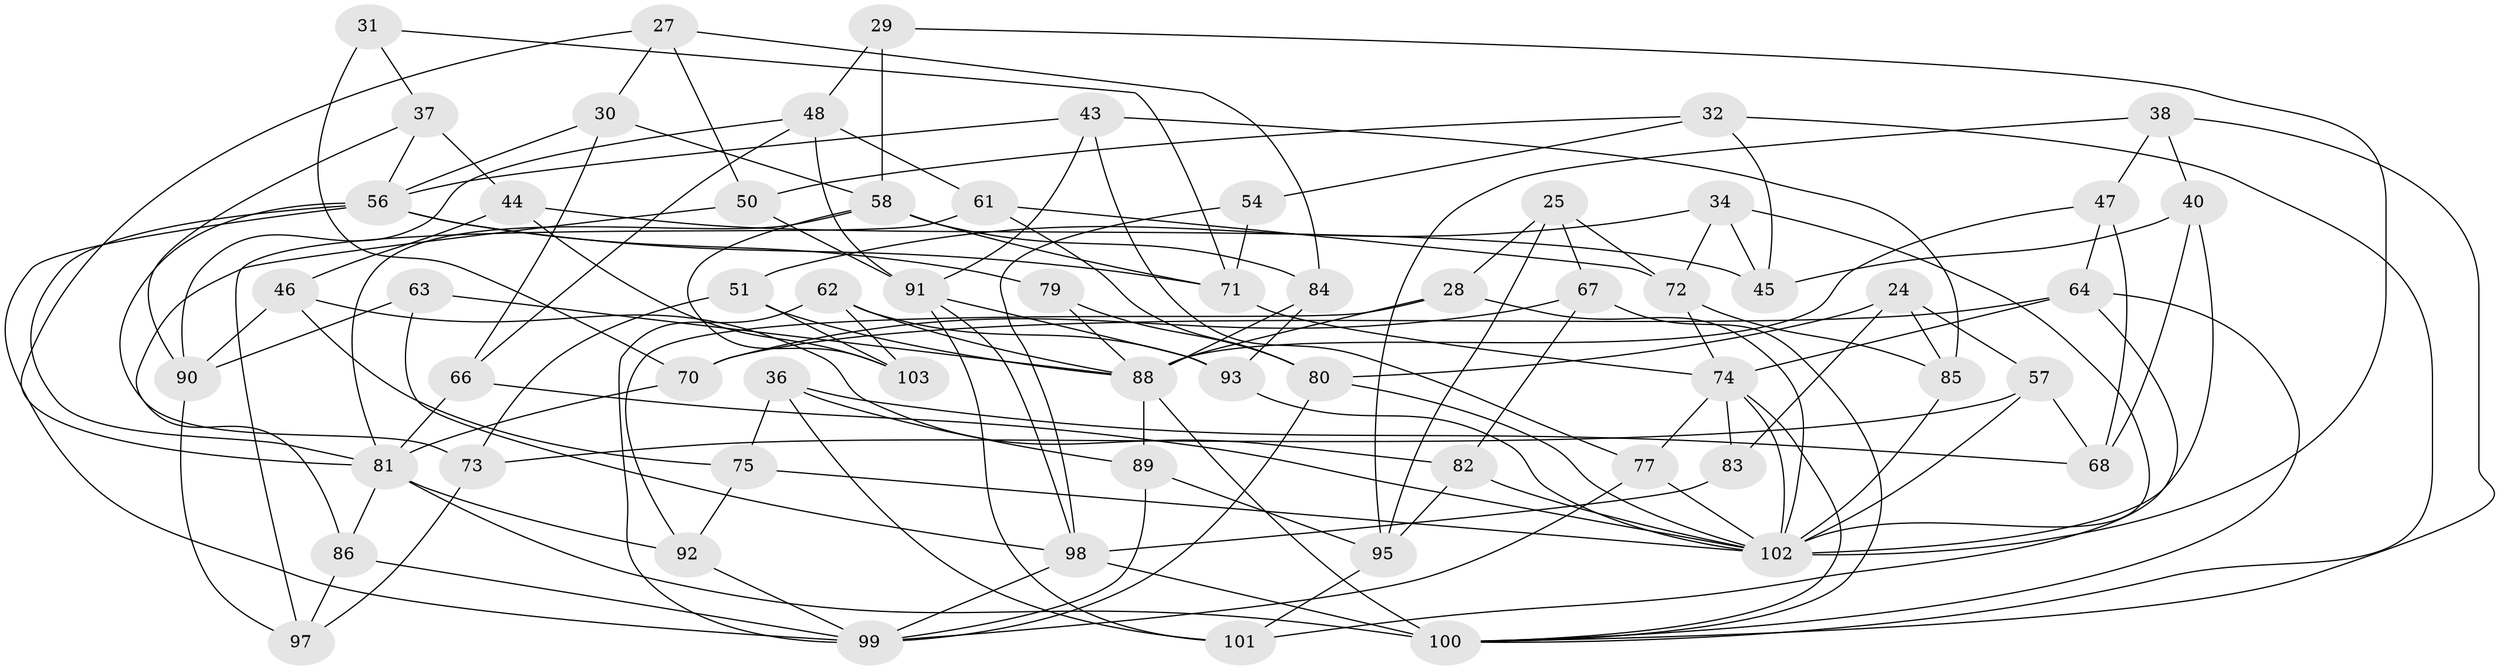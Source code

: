 // original degree distribution, {4: 1.0}
// Generated by graph-tools (version 1.1) at 2025/02/03/04/25 22:02:42]
// undirected, 61 vertices, 142 edges
graph export_dot {
graph [start="1"]
  node [color=gray90,style=filled];
  24 [super="+17"];
  25 [super="+6"];
  27;
  28;
  29;
  30;
  31;
  32;
  34;
  36;
  37;
  38;
  40;
  43;
  44;
  45;
  46;
  47;
  48 [super="+39"];
  50;
  51;
  54;
  56 [super="+12+26"];
  57 [super="+33"];
  58 [super="+19+21"];
  61;
  62;
  63;
  64 [super="+16+42"];
  66 [super="+59"];
  67;
  68;
  70 [super="+15"];
  71 [super="+41"];
  72 [super="+2"];
  73;
  74 [super="+23+35"];
  75;
  77;
  79;
  80 [super="+78"];
  81 [super="+4+60+49"];
  82;
  83;
  84;
  85;
  86;
  88 [super="+3+53+87"];
  89;
  90 [super="+8"];
  91 [super="+5+22"];
  92;
  93;
  95 [super="+13"];
  97;
  98 [super="+65"];
  99 [super="+20+76"];
  100 [super="+96+69"];
  101 [super="+94"];
  102 [super="+18+52"];
  103;
  24 -- 85;
  24 -- 80;
  24 -- 83 [weight=2];
  24 -- 57 [weight=2];
  25 -- 67;
  25 -- 72 [weight=2];
  25 -- 95 [weight=2];
  25 -- 28;
  27 -- 50;
  27 -- 84;
  27 -- 30;
  27 -- 81;
  28 -- 92;
  28 -- 88;
  28 -- 102;
  29 -- 48;
  29 -- 102;
  29 -- 58 [weight=2];
  30 -- 56;
  30 -- 66;
  30 -- 58;
  31 -- 37;
  31 -- 70 [weight=2];
  31 -- 71;
  32 -- 45;
  32 -- 54;
  32 -- 50;
  32 -- 100;
  34 -- 45;
  34 -- 51;
  34 -- 102;
  34 -- 72;
  36 -- 101;
  36 -- 75;
  36 -- 89;
  36 -- 68;
  37 -- 44;
  37 -- 90;
  37 -- 56;
  38 -- 47;
  38 -- 40;
  38 -- 100;
  38 -- 95;
  40 -- 68;
  40 -- 45;
  40 -- 102;
  43 -- 85;
  43 -- 56;
  43 -- 77;
  43 -- 91;
  44 -- 46;
  44 -- 103;
  44 -- 45;
  46 -- 90;
  46 -- 82;
  46 -- 75;
  47 -- 68;
  47 -- 64;
  47 -- 88;
  48 -- 61;
  48 -- 91 [weight=2];
  48 -- 66;
  48 -- 90;
  50 -- 86;
  50 -- 91;
  51 -- 103;
  51 -- 73;
  51 -- 88;
  54 -- 71 [weight=2];
  54 -- 98;
  56 -- 81;
  56 -- 79;
  56 -- 73;
  56 -- 71;
  56 -- 99;
  57 -- 68;
  57 -- 73;
  57 -- 102 [weight=2];
  58 -- 84;
  58 -- 71;
  58 -- 81 [weight=2];
  58 -- 103;
  61 -- 72;
  61 -- 97;
  61 -- 80;
  62 -- 93;
  62 -- 99;
  62 -- 103;
  62 -- 88;
  63 -- 88;
  63 -- 90 [weight=2];
  63 -- 98;
  64 -- 100 [weight=2];
  64 -- 101 [weight=2];
  64 -- 70 [weight=2];
  64 -- 74;
  66 -- 81 [weight=2];
  66 -- 102 [weight=2];
  67 -- 82;
  67 -- 70;
  67 -- 100;
  70 -- 81;
  71 -- 74;
  72 -- 85;
  72 -- 74;
  73 -- 97;
  74 -- 77;
  74 -- 100;
  74 -- 102 [weight=2];
  74 -- 83;
  75 -- 92;
  75 -- 102;
  77 -- 102;
  77 -- 99;
  79 -- 80 [weight=2];
  79 -- 88;
  80 -- 102;
  80 -- 99;
  81 -- 92;
  81 -- 100;
  81 -- 86;
  82 -- 95;
  82 -- 102;
  83 -- 98;
  84 -- 93;
  84 -- 88;
  85 -- 102;
  86 -- 97;
  86 -- 99;
  88 -- 100 [weight=2];
  88 -- 89;
  89 -- 95;
  89 -- 99;
  90 -- 97;
  91 -- 93;
  91 -- 101 [weight=2];
  91 -- 98;
  92 -- 99;
  93 -- 102;
  95 -- 101;
  98 -- 100 [weight=3];
  98 -- 99;
}

